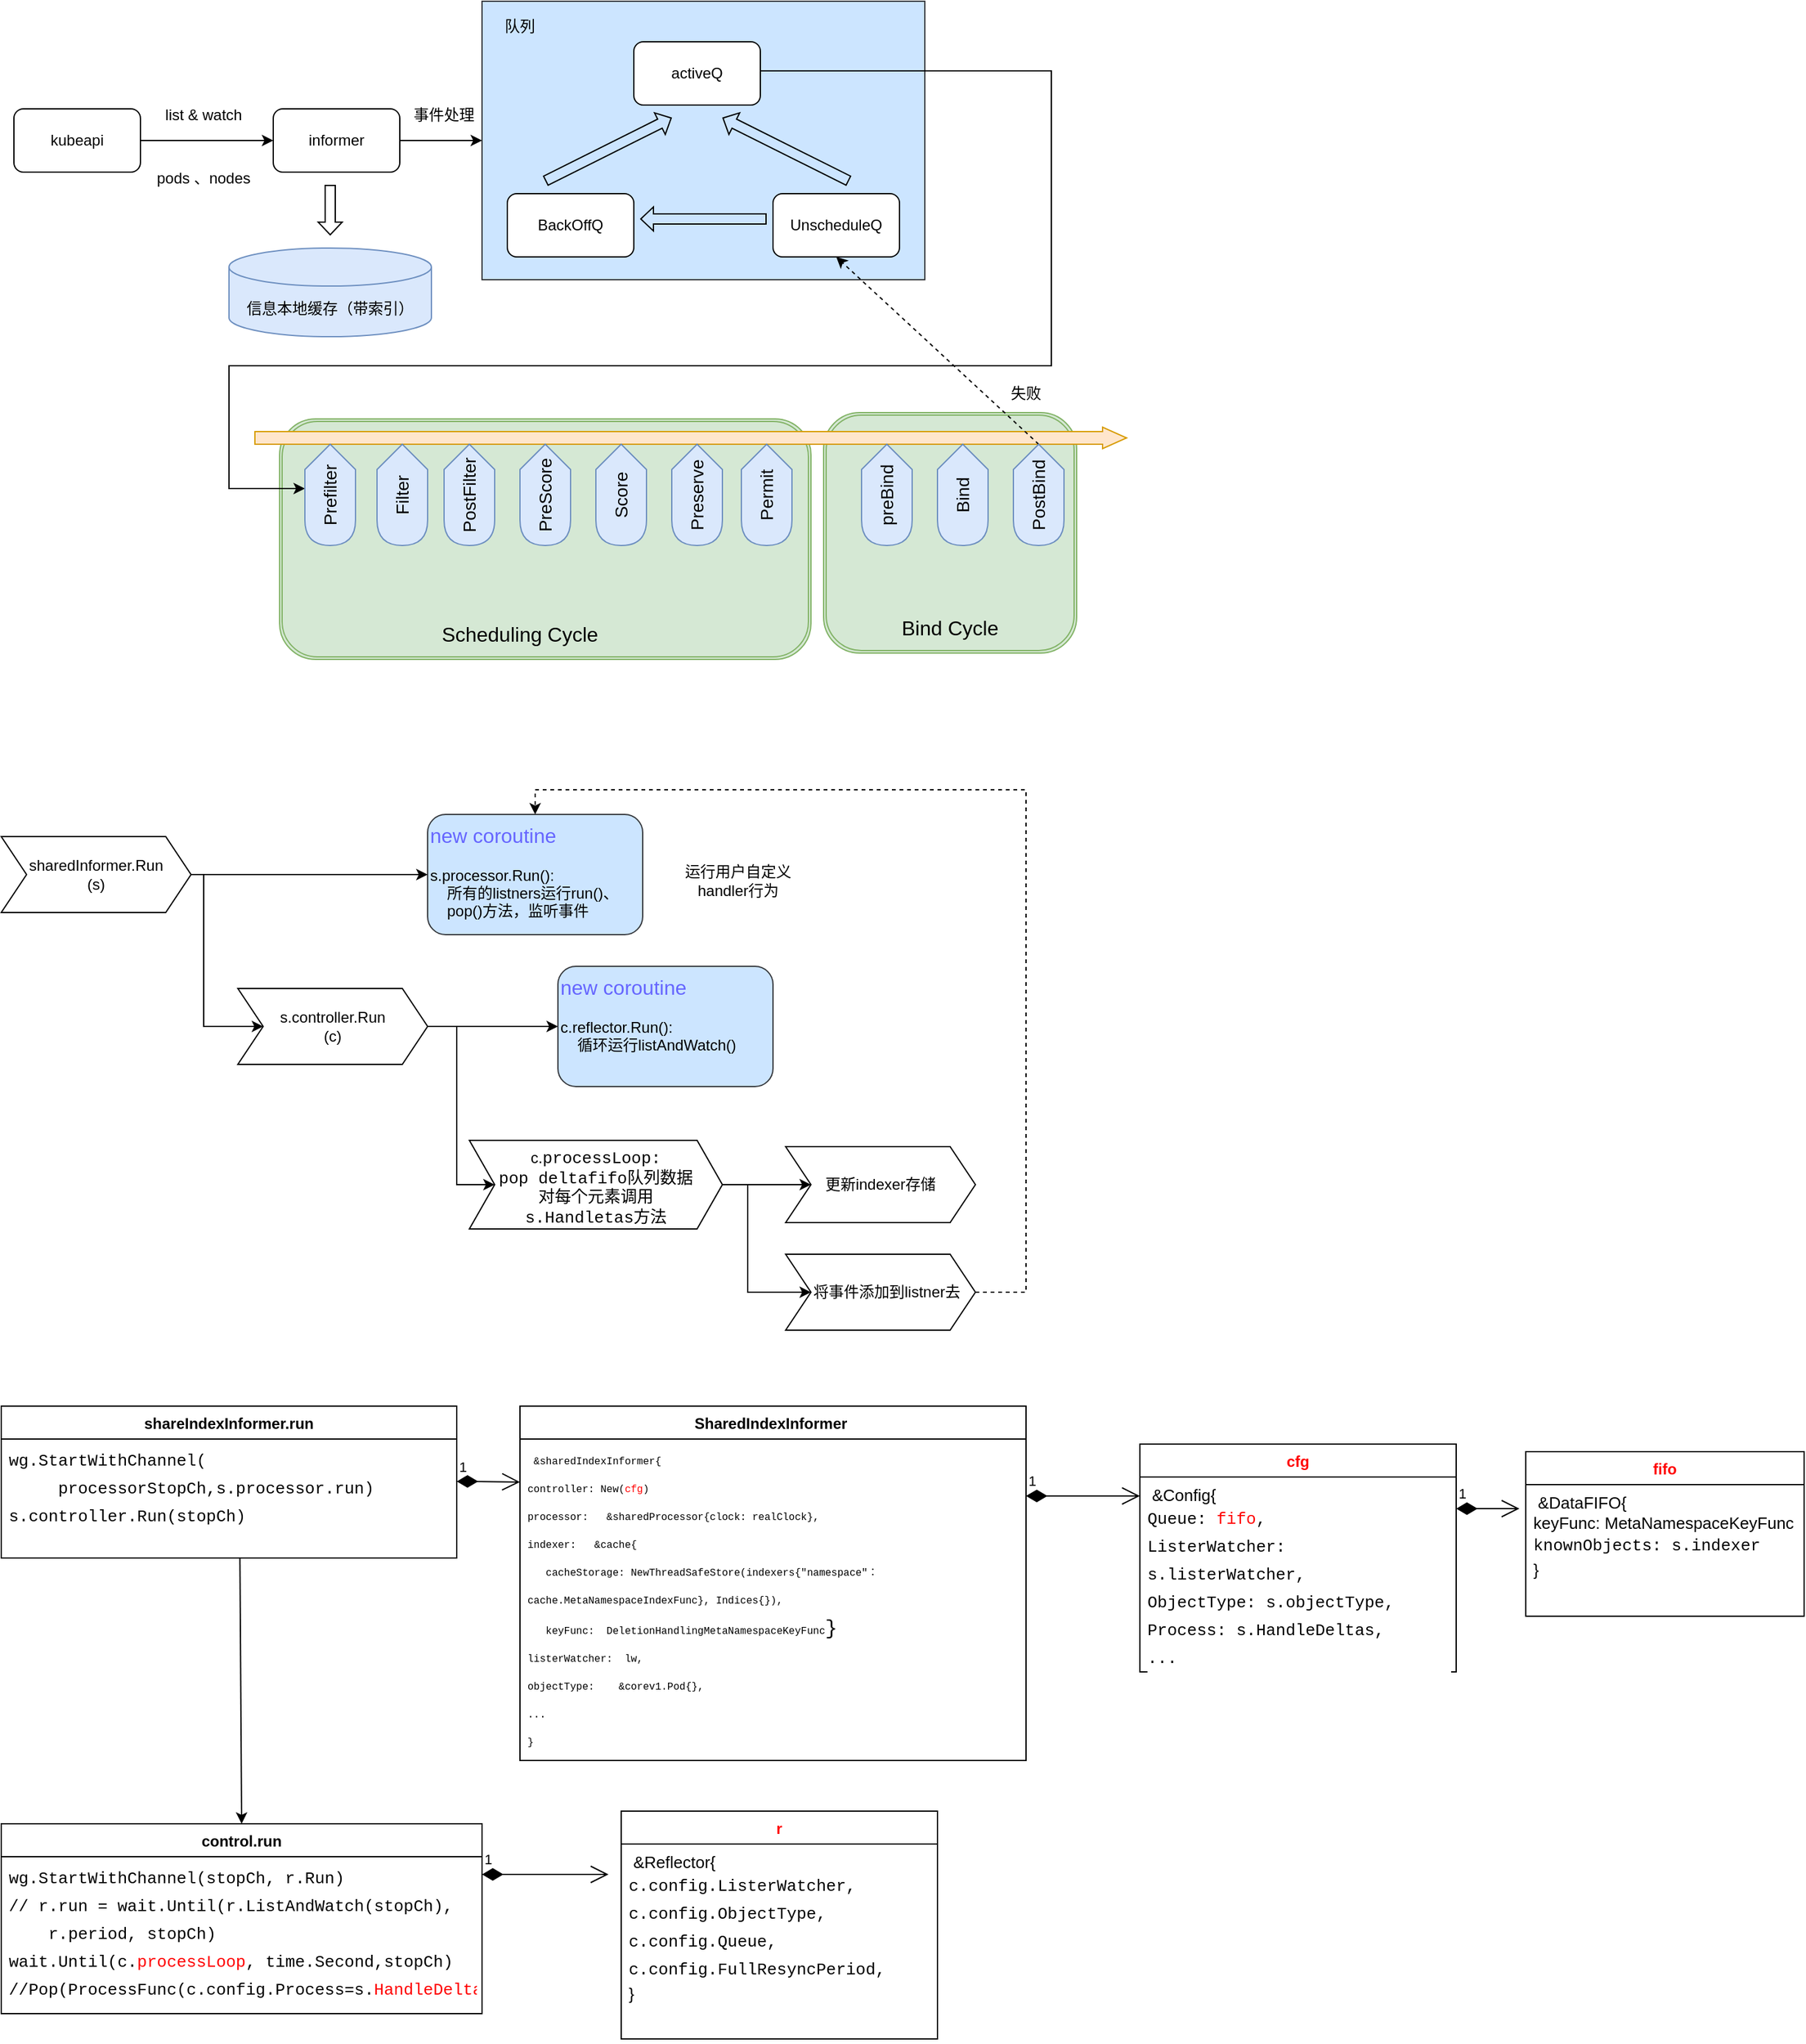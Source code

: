 <mxfile version="21.7.1" type="github">
  <diagram name="第 1 页" id="sr_0SVojqCV2WV_hFCie">
    <mxGraphModel dx="2213" dy="-1579" grid="1" gridSize="10" guides="1" tooltips="1" connect="1" arrows="1" fold="1" page="1" pageScale="1" pageWidth="827" pageHeight="1169" math="0" shadow="0">
      <root>
        <mxCell id="0" />
        <mxCell id="1" parent="0" />
        <mxCell id="bBLHIswbANu0cZDu5vWD-185" value="" style="shape=ext;double=1;rounded=1;whiteSpace=wrap;html=1;fillColor=#d5e8d4;strokeColor=#82b366;" parent="1" vertex="1">
          <mxGeometry x="-60" y="2695" width="200" height="190" as="geometry" />
        </mxCell>
        <mxCell id="bBLHIswbANu0cZDu5vWD-183" value="" style="shape=ext;double=1;rounded=1;whiteSpace=wrap;html=1;fillColor=#d5e8d4;strokeColor=#82b366;" parent="1" vertex="1">
          <mxGeometry x="-490" y="2700" width="420" height="190" as="geometry" />
        </mxCell>
        <mxCell id="bBLHIswbANu0cZDu5vWD-119" value="" style="rounded=0;whiteSpace=wrap;html=1;fillColor=#cce5ff;strokeColor=#36393d;" parent="1" vertex="1">
          <mxGeometry x="-330" y="2370" width="350" height="220" as="geometry" />
        </mxCell>
        <mxCell id="bBLHIswbANu0cZDu5vWD-120" style="edgeStyle=orthogonalEdgeStyle;rounded=0;orthogonalLoop=1;jettySize=auto;html=1;exitX=1;exitY=0.5;exitDx=0;exitDy=0;" parent="1" source="bBLHIswbANu0cZDu5vWD-127" edge="1">
          <mxGeometry relative="1" as="geometry">
            <mxPoint x="-175" y="2590" as="sourcePoint" />
            <mxPoint x="-470" y="2755" as="targetPoint" />
            <Array as="points">
              <mxPoint x="-110" y="2425" />
              <mxPoint x="120" y="2425" />
              <mxPoint x="120" y="2658" />
              <mxPoint x="-530" y="2658" />
              <mxPoint x="-530" y="2755" />
            </Array>
          </mxGeometry>
        </mxCell>
        <mxCell id="bBLHIswbANu0cZDu5vWD-121" style="edgeStyle=orthogonalEdgeStyle;rounded=0;orthogonalLoop=1;jettySize=auto;html=1;entryX=0;entryY=0.5;entryDx=0;entryDy=0;" parent="1" source="bBLHIswbANu0cZDu5vWD-122" target="bBLHIswbANu0cZDu5vWD-124" edge="1">
          <mxGeometry relative="1" as="geometry" />
        </mxCell>
        <mxCell id="bBLHIswbANu0cZDu5vWD-122" value="kubeapi" style="rounded=1;whiteSpace=wrap;html=1;" parent="1" vertex="1">
          <mxGeometry x="-700" y="2455" width="100" height="50" as="geometry" />
        </mxCell>
        <mxCell id="bBLHIswbANu0cZDu5vWD-123" style="edgeStyle=orthogonalEdgeStyle;rounded=0;orthogonalLoop=1;jettySize=auto;html=1;entryX=0;entryY=0.5;entryDx=0;entryDy=0;" parent="1" source="bBLHIswbANu0cZDu5vWD-124" target="bBLHIswbANu0cZDu5vWD-119" edge="1">
          <mxGeometry relative="1" as="geometry" />
        </mxCell>
        <mxCell id="bBLHIswbANu0cZDu5vWD-124" value="informer" style="rounded=1;whiteSpace=wrap;html=1;" parent="1" vertex="1">
          <mxGeometry x="-495" y="2455" width="100" height="50" as="geometry" />
        </mxCell>
        <mxCell id="bBLHIswbANu0cZDu5vWD-125" value="list &amp;amp; watch" style="text;html=1;strokeColor=none;fillColor=none;align=center;verticalAlign=middle;whiteSpace=wrap;rounded=0;" parent="1" vertex="1">
          <mxGeometry x="-590" y="2445" width="80" height="30" as="geometry" />
        </mxCell>
        <mxCell id="bBLHIswbANu0cZDu5vWD-126" value="pods 、nodes" style="text;html=1;strokeColor=none;fillColor=none;align=center;verticalAlign=middle;whiteSpace=wrap;rounded=0;" parent="1" vertex="1">
          <mxGeometry x="-590" y="2495" width="80" height="30" as="geometry" />
        </mxCell>
        <mxCell id="bBLHIswbANu0cZDu5vWD-127" value="activeQ" style="rounded=1;whiteSpace=wrap;html=1;" parent="1" vertex="1">
          <mxGeometry x="-210" y="2402" width="100" height="50" as="geometry" />
        </mxCell>
        <mxCell id="bBLHIswbANu0cZDu5vWD-128" value="BackOffQ" style="rounded=1;whiteSpace=wrap;html=1;" parent="1" vertex="1">
          <mxGeometry x="-310" y="2522" width="100" height="50" as="geometry" />
        </mxCell>
        <mxCell id="bBLHIswbANu0cZDu5vWD-129" value="UnscheduleQ" style="rounded=1;whiteSpace=wrap;html=1;" parent="1" vertex="1">
          <mxGeometry x="-100" y="2522" width="100" height="50" as="geometry" />
        </mxCell>
        <mxCell id="bBLHIswbANu0cZDu5vWD-130" value="" style="shape=flexArrow;endArrow=classic;html=1;rounded=0;strokeWidth=1;endSize=3;startSize=3;width=8;endWidth=10;" parent="1" edge="1">
          <mxGeometry width="50" height="50" relative="1" as="geometry">
            <mxPoint x="-105" y="2542" as="sourcePoint" />
            <mxPoint x="-205" y="2542" as="targetPoint" />
          </mxGeometry>
        </mxCell>
        <mxCell id="bBLHIswbANu0cZDu5vWD-131" value="" style="shape=flexArrow;endArrow=classic;html=1;rounded=0;strokeWidth=1;endSize=3;startSize=3;width=8;endWidth=10;" parent="1" edge="1">
          <mxGeometry width="50" height="50" relative="1" as="geometry">
            <mxPoint x="-40" y="2512" as="sourcePoint" />
            <mxPoint x="-140" y="2462" as="targetPoint" />
          </mxGeometry>
        </mxCell>
        <mxCell id="bBLHIswbANu0cZDu5vWD-132" value="" style="shape=flexArrow;endArrow=classic;html=1;rounded=0;strokeWidth=1;endSize=3;startSize=3;width=8;endWidth=10;" parent="1" edge="1">
          <mxGeometry width="50" height="50" relative="1" as="geometry">
            <mxPoint x="-280" y="2512" as="sourcePoint" />
            <mxPoint x="-180" y="2462" as="targetPoint" />
          </mxGeometry>
        </mxCell>
        <mxCell id="bBLHIswbANu0cZDu5vWD-158" value="" style="shape=flexArrow;endArrow=classic;html=1;rounded=0;endWidth=6;endSize=6;fillColor=#ffe6cc;strokeColor=#d79b00;" parent="1" edge="1">
          <mxGeometry width="50" height="50" relative="1" as="geometry">
            <mxPoint x="-510" y="2715" as="sourcePoint" />
            <mxPoint x="180" y="2715" as="targetPoint" />
          </mxGeometry>
        </mxCell>
        <mxCell id="bBLHIswbANu0cZDu5vWD-159" value="" style="endArrow=classic;html=1;rounded=0;entryX=0.5;entryY=1;entryDx=0;entryDy=0;dashed=1;" parent="1" target="bBLHIswbANu0cZDu5vWD-129" edge="1">
          <mxGeometry width="50" height="50" relative="1" as="geometry">
            <mxPoint x="110" y="2720" as="sourcePoint" />
            <mxPoint x="-240" y="2695" as="targetPoint" />
          </mxGeometry>
        </mxCell>
        <mxCell id="bBLHIswbANu0cZDu5vWD-160" value="失败" style="text;html=1;strokeColor=none;fillColor=none;align=center;verticalAlign=middle;whiteSpace=wrap;rounded=0;" parent="1" vertex="1">
          <mxGeometry x="60.0" y="2665" width="80" height="30" as="geometry" />
        </mxCell>
        <mxCell id="bBLHIswbANu0cZDu5vWD-161" value="信息本地缓存（带索引）" style="shape=cylinder3;whiteSpace=wrap;html=1;boundedLbl=1;backgroundOutline=1;size=15;fillColor=#dae8fc;strokeColor=#6c8ebf;" parent="1" vertex="1">
          <mxGeometry x="-530" y="2565" width="160" height="70" as="geometry" />
        </mxCell>
        <mxCell id="bBLHIswbANu0cZDu5vWD-162" value="" style="shape=flexArrow;endArrow=classic;html=1;rounded=0;strokeWidth=1;endSize=3;startSize=3;width=8;endWidth=10;" parent="1" edge="1">
          <mxGeometry width="50" height="50" relative="1" as="geometry">
            <mxPoint x="-450" y="2515" as="sourcePoint" />
            <mxPoint x="-450" y="2555" as="targetPoint" />
          </mxGeometry>
        </mxCell>
        <mxCell id="bBLHIswbANu0cZDu5vWD-163" value="队列" style="text;html=1;strokeColor=none;fillColor=none;align=center;verticalAlign=middle;whiteSpace=wrap;rounded=0;" parent="1" vertex="1">
          <mxGeometry x="-340" y="2375" width="80" height="30" as="geometry" />
        </mxCell>
        <mxCell id="bBLHIswbANu0cZDu5vWD-164" value="事件处理" style="text;html=1;strokeColor=none;fillColor=none;align=center;verticalAlign=middle;whiteSpace=wrap;rounded=0;" parent="1" vertex="1">
          <mxGeometry x="-400" y="2445" width="80" height="30" as="geometry" />
        </mxCell>
        <mxCell id="bBLHIswbANu0cZDu5vWD-172" value="Prefilter" style="shape=display;whiteSpace=wrap;html=1;direction=south;labelPosition=center;verticalLabelPosition=middle;align=center;verticalAlign=middle;horizontal=0;textDirection=rtl;fillColor=#dae8fc;strokeColor=#6c8ebf;fontSize=14;" parent="1" vertex="1">
          <mxGeometry x="-470" y="2720" width="40" height="80" as="geometry" />
        </mxCell>
        <mxCell id="bBLHIswbANu0cZDu5vWD-174" value="&lt;font style=&quot;font-size: 14px;&quot;&gt;Filter&lt;/font&gt;" style="shape=display;whiteSpace=wrap;html=1;direction=south;labelPosition=center;verticalLabelPosition=middle;align=center;verticalAlign=middle;horizontal=0;textDirection=rtl;fillColor=#dae8fc;strokeColor=#6c8ebf;" parent="1" vertex="1">
          <mxGeometry x="-413" y="2720" width="40" height="80" as="geometry" />
        </mxCell>
        <mxCell id="bBLHIswbANu0cZDu5vWD-175" value="&lt;font style=&quot;font-size: 14px;&quot;&gt;PostFilter&lt;/font&gt;" style="shape=display;whiteSpace=wrap;html=1;direction=south;labelPosition=center;verticalLabelPosition=middle;align=center;verticalAlign=middle;horizontal=0;textDirection=rtl;fillColor=#dae8fc;strokeColor=#6c8ebf;" parent="1" vertex="1">
          <mxGeometry x="-360" y="2720" width="40" height="80" as="geometry" />
        </mxCell>
        <mxCell id="bBLHIswbANu0cZDu5vWD-176" value="&lt;font style=&quot;font-size: 14px;&quot;&gt;PreScore&lt;/font&gt;" style="shape=display;whiteSpace=wrap;html=1;direction=south;labelPosition=center;verticalLabelPosition=middle;align=center;verticalAlign=middle;horizontal=0;textDirection=rtl;fillColor=#dae8fc;strokeColor=#6c8ebf;" parent="1" vertex="1">
          <mxGeometry x="-300" y="2720" width="40" height="80" as="geometry" />
        </mxCell>
        <mxCell id="bBLHIswbANu0cZDu5vWD-177" value="&lt;font style=&quot;font-size: 14px;&quot;&gt;Score&lt;/font&gt;" style="shape=display;whiteSpace=wrap;html=1;direction=south;labelPosition=center;verticalLabelPosition=middle;align=center;verticalAlign=middle;horizontal=0;textDirection=rtl;fillColor=#dae8fc;strokeColor=#6c8ebf;" parent="1" vertex="1">
          <mxGeometry x="-240" y="2720" width="40" height="80" as="geometry" />
        </mxCell>
        <mxCell id="bBLHIswbANu0cZDu5vWD-178" value="&lt;font style=&quot;font-size: 14px;&quot;&gt;Preserve&lt;/font&gt;" style="shape=display;whiteSpace=wrap;html=1;direction=south;labelPosition=center;verticalLabelPosition=middle;align=center;verticalAlign=middle;horizontal=0;textDirection=rtl;fillColor=#dae8fc;strokeColor=#6c8ebf;" parent="1" vertex="1">
          <mxGeometry x="-180" y="2720" width="40" height="80" as="geometry" />
        </mxCell>
        <mxCell id="bBLHIswbANu0cZDu5vWD-179" value="&lt;font style=&quot;font-size: 14px;&quot;&gt;Permit&lt;/font&gt;" style="shape=display;whiteSpace=wrap;html=1;direction=south;labelPosition=center;verticalLabelPosition=middle;align=center;verticalAlign=middle;horizontal=0;textDirection=rtl;fillColor=#dae8fc;strokeColor=#6c8ebf;" parent="1" vertex="1">
          <mxGeometry x="-125" y="2720" width="40" height="80" as="geometry" />
        </mxCell>
        <mxCell id="bBLHIswbANu0cZDu5vWD-180" value="&lt;font style=&quot;font-size: 14px;&quot;&gt;preBind&lt;/font&gt;" style="shape=display;whiteSpace=wrap;html=1;direction=south;labelPosition=center;verticalLabelPosition=middle;align=center;verticalAlign=middle;horizontal=0;textDirection=rtl;fillColor=#dae8fc;strokeColor=#6c8ebf;" parent="1" vertex="1">
          <mxGeometry x="-30" y="2720" width="40" height="80" as="geometry" />
        </mxCell>
        <mxCell id="bBLHIswbANu0cZDu5vWD-181" value="&lt;font style=&quot;font-size: 14px;&quot;&gt;Bind&lt;br&gt;&lt;/font&gt;" style="shape=display;whiteSpace=wrap;html=1;direction=south;labelPosition=center;verticalLabelPosition=middle;align=center;verticalAlign=middle;horizontal=0;textDirection=rtl;fillColor=#dae8fc;strokeColor=#6c8ebf;" parent="1" vertex="1">
          <mxGeometry x="30" y="2720" width="40" height="80" as="geometry" />
        </mxCell>
        <mxCell id="bBLHIswbANu0cZDu5vWD-182" value="&lt;font style=&quot;font-size: 14px;&quot;&gt;PostBind&lt;br&gt;&lt;/font&gt;" style="shape=display;whiteSpace=wrap;html=1;direction=south;labelPosition=center;verticalLabelPosition=middle;align=center;verticalAlign=middle;horizontal=0;textDirection=rtl;fillColor=#dae8fc;strokeColor=#6c8ebf;" parent="1" vertex="1">
          <mxGeometry x="90" y="2720" width="40" height="80" as="geometry" />
        </mxCell>
        <mxCell id="bBLHIswbANu0cZDu5vWD-184" value="Scheduling Cycle" style="text;html=1;strokeColor=none;fillColor=none;align=center;verticalAlign=middle;whiteSpace=wrap;rounded=0;fontSize=16;" parent="1" vertex="1">
          <mxGeometry x="-370" y="2855" width="140" height="30" as="geometry" />
        </mxCell>
        <mxCell id="bBLHIswbANu0cZDu5vWD-186" value="Bind Cycle" style="text;html=1;strokeColor=none;fillColor=none;align=center;verticalAlign=middle;whiteSpace=wrap;rounded=0;fontSize=16;" parent="1" vertex="1">
          <mxGeometry x="-30" y="2850" width="140" height="30" as="geometry" />
        </mxCell>
        <mxCell id="bBLHIswbANu0cZDu5vWD-187" value="&lt;font color=&quot;#6666ff&quot; style=&quot;font-size: 16px;&quot;&gt;new coroutine&lt;/font&gt;&lt;br&gt;&lt;br&gt;s.processor.Run():&lt;br&gt;&lt;span style=&quot;&quot;&gt;&lt;span style=&quot;white-space: pre;&quot;&gt;&amp;nbsp;&amp;nbsp;&amp;nbsp;&amp;nbsp;&lt;/span&gt;&lt;/span&gt;所有的listners运行run()、&lt;br&gt;&lt;span style=&quot;&quot;&gt;&lt;span style=&quot;white-space: pre;&quot;&gt;&amp;nbsp;&amp;nbsp;&amp;nbsp;&amp;nbsp;&lt;/span&gt;&lt;/span&gt;pop()方法，监听事件" style="rounded=1;whiteSpace=wrap;html=1;align=left;verticalAlign=top;fillColor=#cce5ff;strokeColor=#36393d;" parent="1" vertex="1">
          <mxGeometry x="-373" y="3012.5" width="170" height="95" as="geometry" />
        </mxCell>
        <mxCell id="bBLHIswbANu0cZDu5vWD-191" style="edgeStyle=orthogonalEdgeStyle;rounded=0;orthogonalLoop=1;jettySize=auto;html=1;entryX=0;entryY=0.5;entryDx=0;entryDy=0;" parent="1" source="bBLHIswbANu0cZDu5vWD-189" target="bBLHIswbANu0cZDu5vWD-187" edge="1">
          <mxGeometry relative="1" as="geometry" />
        </mxCell>
        <mxCell id="bBLHIswbANu0cZDu5vWD-192" style="edgeStyle=orthogonalEdgeStyle;rounded=0;orthogonalLoop=1;jettySize=auto;html=1;entryX=0;entryY=0.5;entryDx=0;entryDy=0;" parent="1" source="bBLHIswbANu0cZDu5vWD-189" target="bBLHIswbANu0cZDu5vWD-190" edge="1">
          <mxGeometry relative="1" as="geometry">
            <Array as="points">
              <mxPoint x="-550" y="3060" />
              <mxPoint x="-550" y="3180" />
            </Array>
          </mxGeometry>
        </mxCell>
        <mxCell id="bBLHIswbANu0cZDu5vWD-189" value="sharedInformer.Run&lt;br style=&quot;border-color: var(--border-color);&quot;&gt;(s)" style="shape=step;perimeter=stepPerimeter;whiteSpace=wrap;html=1;fixedSize=1;" parent="1" vertex="1">
          <mxGeometry x="-710" y="3030" width="150" height="60" as="geometry" />
        </mxCell>
        <mxCell id="bBLHIswbANu0cZDu5vWD-194" style="edgeStyle=orthogonalEdgeStyle;rounded=0;orthogonalLoop=1;jettySize=auto;html=1;" parent="1" source="bBLHIswbANu0cZDu5vWD-190" target="bBLHIswbANu0cZDu5vWD-193" edge="1">
          <mxGeometry relative="1" as="geometry" />
        </mxCell>
        <mxCell id="bBLHIswbANu0cZDu5vWD-199" style="edgeStyle=orthogonalEdgeStyle;rounded=0;orthogonalLoop=1;jettySize=auto;html=1;entryX=0;entryY=0.5;entryDx=0;entryDy=0;" parent="1" source="bBLHIswbANu0cZDu5vWD-190" target="bBLHIswbANu0cZDu5vWD-198" edge="1">
          <mxGeometry relative="1" as="geometry">
            <Array as="points">
              <mxPoint x="-350" y="3180" />
              <mxPoint x="-350" y="3305" />
            </Array>
          </mxGeometry>
        </mxCell>
        <mxCell id="bBLHIswbANu0cZDu5vWD-190" value="s.controller.Run&lt;br style=&quot;border-color: var(--border-color);&quot;&gt;(c)" style="shape=step;perimeter=stepPerimeter;whiteSpace=wrap;html=1;fixedSize=1;" parent="1" vertex="1">
          <mxGeometry x="-523" y="3150" width="150" height="60" as="geometry" />
        </mxCell>
        <mxCell id="bBLHIswbANu0cZDu5vWD-193" value="&lt;font color=&quot;#6666ff&quot; style=&quot;font-size: 16px;&quot;&gt;new coroutine&lt;/font&gt;&lt;br&gt;&lt;br&gt;c.reflector.Run():&lt;br&gt;&lt;span style=&quot;&quot;&gt;&lt;span style=&quot;white-space: pre;&quot;&gt;&amp;nbsp;&amp;nbsp;&amp;nbsp;&amp;nbsp;循环运行listAndWatch()&lt;/span&gt;&lt;/span&gt;" style="rounded=1;whiteSpace=wrap;html=1;align=left;verticalAlign=top;fillColor=#cce5ff;strokeColor=#36393d;" parent="1" vertex="1">
          <mxGeometry x="-270" y="3132.5" width="170" height="95" as="geometry" />
        </mxCell>
        <mxCell id="bBLHIswbANu0cZDu5vWD-202" style="edgeStyle=orthogonalEdgeStyle;rounded=0;orthogonalLoop=1;jettySize=auto;html=1;exitX=1;exitY=0.5;exitDx=0;exitDy=0;entryX=0;entryY=0.5;entryDx=0;entryDy=0;" parent="1" source="bBLHIswbANu0cZDu5vWD-198" target="bBLHIswbANu0cZDu5vWD-200" edge="1">
          <mxGeometry relative="1" as="geometry" />
        </mxCell>
        <mxCell id="bBLHIswbANu0cZDu5vWD-203" style="edgeStyle=orthogonalEdgeStyle;rounded=0;orthogonalLoop=1;jettySize=auto;html=1;entryX=0;entryY=0.5;entryDx=0;entryDy=0;" parent="1" source="bBLHIswbANu0cZDu5vWD-198" target="bBLHIswbANu0cZDu5vWD-201" edge="1">
          <mxGeometry relative="1" as="geometry">
            <Array as="points">
              <mxPoint x="-120" y="3305" />
              <mxPoint x="-120" y="3390" />
            </Array>
          </mxGeometry>
        </mxCell>
        <mxCell id="bBLHIswbANu0cZDu5vWD-198" value="&lt;div style=&quot;border-color: var(--border-color);&quot;&gt;c.&lt;font style=&quot;border-color: var(--border-color); font-family: Consolas, &amp;quot;Courier New&amp;quot;, monospace; font-size: 13px; background-color: rgb(255, 255, 255);&quot;&gt;processLoop:&lt;/font&gt;&lt;/div&gt;&lt;font style=&quot;border-color: var(--border-color); font-family: Consolas, &amp;quot;Courier New&amp;quot;, monospace; font-size: 13px; background-color: rgb(255, 255, 255);&quot;&gt;&lt;div style=&quot;&quot;&gt;pop deltafifo队列数据&lt;/div&gt;对每个元素调用&lt;br&gt;s.Handletas方法&lt;/font&gt;" style="shape=step;perimeter=stepPerimeter;whiteSpace=wrap;html=1;fixedSize=1;verticalAlign=top;align=center;" parent="1" vertex="1">
          <mxGeometry x="-340" y="3270" width="200" height="70" as="geometry" />
        </mxCell>
        <mxCell id="bBLHIswbANu0cZDu5vWD-200" value="更新indexer存储" style="shape=step;perimeter=stepPerimeter;whiteSpace=wrap;html=1;fixedSize=1;" parent="1" vertex="1">
          <mxGeometry x="-90" y="3275" width="150" height="60" as="geometry" />
        </mxCell>
        <mxCell id="bBLHIswbANu0cZDu5vWD-204" style="edgeStyle=orthogonalEdgeStyle;rounded=0;orthogonalLoop=1;jettySize=auto;html=1;entryX=0.5;entryY=0;entryDx=0;entryDy=0;dashed=1;" parent="1" source="bBLHIswbANu0cZDu5vWD-201" target="bBLHIswbANu0cZDu5vWD-187" edge="1">
          <mxGeometry relative="1" as="geometry">
            <Array as="points">
              <mxPoint x="100" y="3390" />
              <mxPoint x="100" y="2993" />
              <mxPoint x="-288" y="2993" />
            </Array>
          </mxGeometry>
        </mxCell>
        <mxCell id="bBLHIswbANu0cZDu5vWD-201" value="&amp;nbsp; &amp;nbsp;将事件添加到listner去" style="shape=step;perimeter=stepPerimeter;whiteSpace=wrap;html=1;fixedSize=1;" parent="1" vertex="1">
          <mxGeometry x="-90" y="3360" width="150" height="60" as="geometry" />
        </mxCell>
        <mxCell id="bBLHIswbANu0cZDu5vWD-205" value="运行用户自定义handler行为" style="text;html=1;strokeColor=none;fillColor=none;align=center;verticalAlign=middle;whiteSpace=wrap;rounded=0;" parent="1" vertex="1">
          <mxGeometry x="-180" y="3050" width="105" height="30" as="geometry" />
        </mxCell>
        <mxCell id="bBLHIswbANu0cZDu5vWD-229" value="&lt;div data-lake_diagram_content_editor_data=&quot;true&quot;&gt;&lt;div style=&quot;text-align:left;&quot;&gt;&lt;div data-lake_diagram_content_editor_data=&quot;true&quot;&gt;SharedIndexInformer&amp;nbsp;&lt;br&gt;&lt;/div&gt;&lt;/div&gt;&lt;/div&gt;" style="swimlane;fontStyle=1;align=center;verticalAlign=top;childLayout=stackLayout;horizontal=1;startSize=26;horizontalStack=0;resizeParent=1;resizeParentMax=0;resizeLast=0;collapsible=1;marginBottom=0;whiteSpace=wrap;html=1;" parent="1" vertex="1">
          <mxGeometry x="-300" y="3480" width="400" height="280" as="geometry" />
        </mxCell>
        <mxCell id="bBLHIswbANu0cZDu5vWD-230" value="&lt;div data-lake_diagram_content_editor_data=&quot;true&quot; style=&quot;&quot;&gt;&lt;div style=&quot;text-align: center;&quot;&gt;&lt;div style=&quot;text-align: left;&quot;&gt;&lt;div data-lake_diagram_content_editor_data=&quot;true&quot; style=&quot;&quot;&gt;&lt;div style=&quot;text-align: center;&quot;&gt;&lt;div style=&quot;text-align: left;&quot;&gt;&lt;div style=&quot;&quot;&gt;&lt;div data-lake_diagram_content_editor_data=&quot;true&quot;&gt;&lt;div data-lake_diagram_content_editor_data=&quot;true&quot;&gt;&lt;div style=&quot;text-align:center;&quot;&gt;&lt;div style=&quot;text-align:left;&quot;&gt;&lt;div data-lake_diagram_content_editor_data=&quot;true&quot;&gt;&lt;div style=&quot;text-align:center;&quot;&gt;&lt;div style=&quot;text-align:left;&quot;&gt;&lt;div style=&quot;font-size: 15px;&quot; data-lake_diagram_content_editor_data=&quot;true&quot;&gt;&lt;div style=&quot;text-align:center;&quot;&gt;&lt;div style=&quot;text-align: left; font-size: 8px;&quot;&gt;&lt;div style=&quot;background-color: rgb(255, 255, 255); font-family: Consolas, &amp;quot;Courier New&amp;quot;, monospace; font-size: 8px; line-height: 22px;&quot;&gt;&lt;div style=&quot;font-size: 8px;&quot;&gt;&lt;div style=&quot;border-color: var(--border-color); font-size: 8px;&quot;&gt;&amp;nbsp;&amp;amp;sharedIndexInformer{&lt;br&gt;&lt;/div&gt;&lt;div style=&quot;border-color: var(--border-color); font-size: 8px;&quot;&gt;controller: New(&lt;font style=&quot;border-color: var(--border-color);&quot; color=&quot;#ff0000&quot;&gt;cfg&lt;/font&gt;)&lt;br style=&quot;border-color: var(--border-color);&quot;&gt;&lt;/div&gt;&lt;div style=&quot;border-color: var(--border-color); font-size: 8px;&quot;&gt;&lt;div style=&quot;font-size: 8px; line-height: 22px;&quot;&gt;&lt;div style=&quot;font-size: 8px;&quot;&gt;processor:&amp;nbsp; &amp;nbsp;&amp;amp;sharedProcessor{clock: realClock},&lt;/div&gt;&lt;div style=&quot;font-size: 8px;&quot;&gt;indexer:&amp;nbsp; &amp;nbsp;&amp;amp;cache{&lt;/div&gt;&lt;div style=&quot;font-size: 8px; line-height: 22px;&quot;&gt;&lt;div style=&quot;font-size: 8px;&quot;&gt;&amp;nbsp; &amp;nbsp;cacheStorage: NewThreadSafeStore(indexers{&quot;namespace&quot;：&amp;nbsp; &amp;nbsp; &amp;nbsp; &amp;nbsp; &amp;nbsp; &amp;nbsp; &amp;nbsp; &amp;nbsp; cache.MetaNamespaceIndexFunc}, Indices{}),&lt;/div&gt;&lt;div style=&quot;font-size: 8px;&quot;&gt;&amp;nbsp; &amp;nbsp;keyFunc:&amp;nbsp; DeletionHandlingMetaNamespaceKeyFunc&lt;span style=&quot;font-size: 16px;&quot;&gt;}&lt;/span&gt;&amp;nbsp;&lt;/div&gt;&lt;/div&gt;&lt;div style=&quot;font-size: 8px;&quot;&gt;listerWatcher:&amp;nbsp; lw,&lt;/div&gt;&lt;div style=&quot;font-size: 8px;&quot;&gt;objectType:&amp;nbsp; &amp;nbsp; &amp;amp;corev1.Pod{},&lt;/div&gt;&lt;div style=&quot;font-size: 8px;&quot;&gt;...&lt;/div&gt;&lt;div style=&quot;font-size: 8px;&quot;&gt;}&lt;/div&gt;&lt;/div&gt;&lt;/div&gt;&lt;/div&gt;&lt;/div&gt;&lt;/div&gt;&lt;div style=&quot;text-align:left;&quot;&gt;&lt;span style=&quot;font-size:12px;&quot;&gt;&lt;/span&gt;&lt;/div&gt;&lt;/div&gt;&lt;/div&gt;&lt;/div&gt;&lt;div style=&quot;text-align:left;&quot;&gt;&lt;span style=&quot;font-size:12px;&quot;&gt;&lt;/span&gt;&lt;/div&gt;&lt;/div&gt;&lt;/div&gt;&lt;/div&gt;&lt;/div&gt;&lt;/div&gt;&lt;/div&gt;&lt;/div&gt;&lt;ul style=&quot;font-size: 12px; border-color: var(--border-color);&quot;&gt;&lt;/ul&gt;&lt;/div&gt;&lt;div style=&quot;font-size: 13px; text-align: left;&quot;&gt;&lt;/div&gt;&lt;/div&gt;&lt;/div&gt;&lt;/div&gt;&lt;div style=&quot;font-size: 13px; text-align: left;&quot;&gt;&lt;/div&gt;&lt;/div&gt;&lt;/div&gt;" style="text;strokeColor=none;fillColor=none;align=left;verticalAlign=top;spacingLeft=4;spacingRight=4;overflow=hidden;rotatable=0;points=[[0,0.5],[1,0.5]];portConstraint=eastwest;whiteSpace=wrap;html=1;fontSize=13;" parent="bBLHIswbANu0cZDu5vWD-229" vertex="1">
          <mxGeometry y="26" width="400" height="254" as="geometry" />
        </mxCell>
        <mxCell id="bBLHIswbANu0cZDu5vWD-231" value="" style="line;strokeWidth=1;fillColor=none;align=left;verticalAlign=middle;spacingTop=-1;spacingLeft=3;spacingRight=3;rotatable=0;labelPosition=right;points=[];portConstraint=eastwest;strokeColor=inherit;" parent="bBLHIswbANu0cZDu5vWD-229" vertex="1">
          <mxGeometry y="280" width="400" as="geometry" />
        </mxCell>
        <mxCell id="bBLHIswbANu0cZDu5vWD-232" value="&lt;div data-lake_diagram_content_editor_data=&quot;true&quot;&gt;&lt;div style=&quot;text-align:left;&quot;&gt;&lt;div data-lake_diagram_content_editor_data=&quot;true&quot;&gt;&lt;font color=&quot;#ff0000&quot;&gt;fifo&lt;/font&gt;&lt;/div&gt;&lt;/div&gt;&lt;/div&gt;" style="swimlane;fontStyle=1;align=center;verticalAlign=top;childLayout=stackLayout;horizontal=1;startSize=26;horizontalStack=0;resizeParent=1;resizeParentMax=0;resizeLast=0;collapsible=1;marginBottom=0;whiteSpace=wrap;html=1;" parent="1" vertex="1">
          <mxGeometry x="495" y="3516" width="220" height="130" as="geometry" />
        </mxCell>
        <mxCell id="bBLHIswbANu0cZDu5vWD-233" value="&lt;div data-lake_diagram_content_editor_data=&quot;true&quot; style=&quot;&quot;&gt;&lt;div style=&quot;text-align: center;&quot;&gt;&lt;div style=&quot;text-align: left;&quot;&gt;&lt;div data-lake_diagram_content_editor_data=&quot;true&quot; style=&quot;&quot;&gt;&lt;div style=&quot;text-align: center;&quot;&gt;&lt;div style=&quot;text-align: left;&quot;&gt;&lt;div style=&quot;&quot;&gt;&lt;div data-lake_diagram_content_editor_data=&quot;true&quot;&gt;&lt;div data-lake_diagram_content_editor_data=&quot;true&quot;&gt;&lt;div style=&quot;text-align:center;&quot;&gt;&lt;div style=&quot;text-align:left;&quot;&gt;&lt;div data-lake_diagram_content_editor_data=&quot;true&quot;&gt;&lt;div style=&quot;text-align:center;&quot;&gt;&lt;div style=&quot;text-align:left;&quot;&gt;&amp;nbsp;&amp;amp;DataFIFO{&lt;/div&gt;&lt;div style=&quot;text-align:left;&quot;&gt;keyFunc:&amp;nbsp;&lt;span style=&quot;background-color: initial;&quot;&gt;MetaNamespaceKeyFunc&lt;/span&gt;&lt;/div&gt;&lt;div style=&quot;text-align:left;&quot;&gt;&lt;div style=&quot;background-color: rgb(255, 255, 255); font-family: Consolas, &amp;quot;Courier New&amp;quot;, monospace; line-height: 22px;&quot;&gt;&lt;font style=&quot;font-size: 13px;&quot;&gt;knownObjects: s.indexer&lt;/font&gt;&lt;/div&gt;&lt;/div&gt;&lt;div style=&quot;text-align:left;&quot;&gt;}&lt;/div&gt;&lt;div style=&quot;text-align:left;&quot;&gt;&lt;span style=&quot;font-size:12px;&quot;&gt;&lt;br&gt;&lt;/span&gt;&lt;/div&gt;&lt;div style=&quot;text-align:left;&quot;&gt;&lt;span style=&quot;font-size:12px;&quot;&gt;&lt;/span&gt;&lt;/div&gt;&lt;/div&gt;&lt;/div&gt;&lt;/div&gt;&lt;/div&gt;&lt;/div&gt;&lt;/div&gt;&lt;/div&gt;&lt;ul style=&quot;font-size: 12px; border-color: var(--border-color);&quot;&gt;&lt;/ul&gt;&lt;/div&gt;&lt;div style=&quot;font-size: 13px; text-align: left;&quot;&gt;&lt;/div&gt;&lt;/div&gt;&lt;/div&gt;&lt;/div&gt;&lt;div style=&quot;font-size: 13px; text-align: left;&quot;&gt;&lt;/div&gt;&lt;/div&gt;&lt;/div&gt;" style="text;strokeColor=none;fillColor=none;align=left;verticalAlign=top;spacingLeft=4;spacingRight=4;overflow=hidden;rotatable=0;points=[[0,0.5],[1,0.5]];portConstraint=eastwest;whiteSpace=wrap;html=1;fontSize=13;" parent="bBLHIswbANu0cZDu5vWD-232" vertex="1">
          <mxGeometry y="26" width="220" height="104" as="geometry" />
        </mxCell>
        <mxCell id="bBLHIswbANu0cZDu5vWD-234" value="" style="line;strokeWidth=1;fillColor=none;align=left;verticalAlign=middle;spacingTop=-1;spacingLeft=3;spacingRight=3;rotatable=0;labelPosition=right;points=[];portConstraint=eastwest;strokeColor=inherit;" parent="bBLHIswbANu0cZDu5vWD-232" vertex="1">
          <mxGeometry y="130" width="220" as="geometry" />
        </mxCell>
        <mxCell id="bBLHIswbANu0cZDu5vWD-235" value="&lt;div data-lake_diagram_content_editor_data=&quot;true&quot;&gt;&lt;div style=&quot;text-align:left;&quot;&gt;&lt;div data-lake_diagram_content_editor_data=&quot;true&quot;&gt;&lt;font color=&quot;#ff0000&quot;&gt;cfg&lt;/font&gt;&lt;/div&gt;&lt;/div&gt;&lt;/div&gt;" style="swimlane;fontStyle=1;align=center;verticalAlign=top;childLayout=stackLayout;horizontal=1;startSize=26;horizontalStack=0;resizeParent=1;resizeParentMax=0;resizeLast=0;collapsible=1;marginBottom=0;whiteSpace=wrap;html=1;" parent="1" vertex="1">
          <mxGeometry x="190" y="3510" width="250" height="180" as="geometry" />
        </mxCell>
        <mxCell id="bBLHIswbANu0cZDu5vWD-236" value="&lt;div data-lake_diagram_content_editor_data=&quot;true&quot; style=&quot;&quot;&gt;&lt;div style=&quot;text-align: center;&quot;&gt;&lt;div style=&quot;text-align: left;&quot;&gt;&lt;div data-lake_diagram_content_editor_data=&quot;true&quot; style=&quot;&quot;&gt;&lt;div style=&quot;text-align: center;&quot;&gt;&lt;div style=&quot;text-align: left;&quot;&gt;&lt;div style=&quot;&quot;&gt;&lt;div data-lake_diagram_content_editor_data=&quot;true&quot;&gt;&lt;div data-lake_diagram_content_editor_data=&quot;true&quot;&gt;&lt;div style=&quot;text-align:center;&quot;&gt;&lt;div style=&quot;text-align:left;&quot;&gt;&lt;div data-lake_diagram_content_editor_data=&quot;true&quot;&gt;&lt;div style=&quot;text-align:center;&quot;&gt;&lt;div style=&quot;text-align:left;&quot;&gt;&amp;nbsp;&amp;amp;Config{&lt;/div&gt;&lt;div style=&quot;text-align:left;&quot;&gt;&lt;div style=&quot;background-color: rgb(255, 255, 255); font-family: Consolas, &amp;quot;Courier New&amp;quot;, monospace; line-height: 22px;&quot;&gt;Queue:            &lt;font color=&quot;#ff0000&quot;&gt;fifo&lt;/font&gt;,&lt;br&gt;ListerWatcher:    s.listerWatcher,&lt;br&gt;ObjectType:       s.objectType,&lt;/div&gt;&lt;div style=&quot;background-color: rgb(255, 255, 255); font-family: Consolas, &amp;quot;Courier New&amp;quot;, monospace; line-height: 22px;&quot;&gt;Process: s.HandleDeltas,&lt;br&gt;&lt;/div&gt;&lt;div style=&quot;background-color: rgb(255, 255, 255); font-family: Consolas, &amp;quot;Courier New&amp;quot;, monospace; line-height: 22px;&quot;&gt;...&lt;/div&gt;&lt;/div&gt;&lt;div style=&quot;text-align:left;&quot;&gt;}&lt;/div&gt;&lt;div style=&quot;text-align:left;&quot;&gt;&lt;span style=&quot;&quot;&gt;&lt;br&gt;&lt;/span&gt;&lt;/div&gt;&lt;div style=&quot;text-align:left;&quot;&gt;&lt;span style=&quot;font-size:12px;&quot;&gt;&lt;/span&gt;&lt;/div&gt;&lt;/div&gt;&lt;/div&gt;&lt;/div&gt;&lt;/div&gt;&lt;/div&gt;&lt;/div&gt;&lt;/div&gt;&lt;ul style=&quot;font-size: 12px; border-color: var(--border-color);&quot;&gt;&lt;/ul&gt;&lt;/div&gt;&lt;div style=&quot;font-size: 13px; text-align: left;&quot;&gt;&lt;/div&gt;&lt;/div&gt;&lt;/div&gt;&lt;/div&gt;&lt;div style=&quot;font-size: 13px; text-align: left;&quot;&gt;&lt;/div&gt;&lt;/div&gt;&lt;/div&gt;" style="text;strokeColor=none;fillColor=none;align=left;verticalAlign=top;spacingLeft=4;spacingRight=4;overflow=hidden;rotatable=0;points=[[0,0.5],[1,0.5]];portConstraint=eastwest;whiteSpace=wrap;html=1;fontSize=13;" parent="bBLHIswbANu0cZDu5vWD-235" vertex="1">
          <mxGeometry y="26" width="250" height="154" as="geometry" />
        </mxCell>
        <mxCell id="bBLHIswbANu0cZDu5vWD-237" value="" style="line;strokeWidth=1;fillColor=none;align=left;verticalAlign=middle;spacingTop=-1;spacingLeft=3;spacingRight=3;rotatable=0;labelPosition=right;points=[];portConstraint=eastwest;strokeColor=inherit;" parent="bBLHIswbANu0cZDu5vWD-235" vertex="1">
          <mxGeometry y="180" width="250" as="geometry" />
        </mxCell>
        <mxCell id="bBLHIswbANu0cZDu5vWD-238" value="1" style="endArrow=open;html=1;endSize=12;startArrow=diamondThin;startSize=14;startFill=1;edgeStyle=orthogonalEdgeStyle;align=left;verticalAlign=bottom;rounded=0;" parent="1" edge="1">
          <mxGeometry x="-1" y="3" relative="1" as="geometry">
            <mxPoint x="440" y="3561" as="sourcePoint" />
            <mxPoint x="490" y="3561" as="targetPoint" />
          </mxGeometry>
        </mxCell>
        <mxCell id="bBLHIswbANu0cZDu5vWD-239" value="1" style="endArrow=open;html=1;endSize=12;startArrow=diamondThin;startSize=14;startFill=1;edgeStyle=orthogonalEdgeStyle;align=left;verticalAlign=bottom;rounded=0;exitX=1;exitY=0.177;exitDx=0;exitDy=0;exitPerimeter=0;" parent="1" source="bBLHIswbANu0cZDu5vWD-230" target="bBLHIswbANu0cZDu5vWD-236" edge="1">
          <mxGeometry x="-1" y="3" relative="1" as="geometry">
            <mxPoint x="100" y="3700" as="sourcePoint" />
            <mxPoint x="180" y="3550" as="targetPoint" />
            <Array as="points">
              <mxPoint x="180" y="3551" />
              <mxPoint x="180" y="3551" />
            </Array>
          </mxGeometry>
        </mxCell>
        <mxCell id="bBLHIswbANu0cZDu5vWD-240" value="&lt;div data-lake_diagram_content_editor_data=&quot;true&quot;&gt;&lt;div style=&quot;text-align:left;&quot;&gt;&lt;div data-lake_diagram_content_editor_data=&quot;true&quot;&gt;shareIndexInformer.run&lt;/div&gt;&lt;/div&gt;&lt;/div&gt;" style="swimlane;fontStyle=1;align=center;verticalAlign=top;childLayout=stackLayout;horizontal=1;startSize=26;horizontalStack=0;resizeParent=1;resizeParentMax=0;resizeLast=0;collapsible=1;marginBottom=0;whiteSpace=wrap;html=1;" parent="1" vertex="1">
          <mxGeometry x="-710" y="3480" width="360" height="120" as="geometry" />
        </mxCell>
        <mxCell id="bBLHIswbANu0cZDu5vWD-241" value="&lt;div data-lake_diagram_content_editor_data=&quot;true&quot; style=&quot;&quot;&gt;&lt;div style=&quot;text-align: center;&quot;&gt;&lt;div style=&quot;text-align: left;&quot;&gt;&lt;div data-lake_diagram_content_editor_data=&quot;true&quot; style=&quot;&quot;&gt;&lt;div style=&quot;text-align: center;&quot;&gt;&lt;div style=&quot;text-align: left;&quot;&gt;&lt;div style=&quot;&quot;&gt;&lt;div data-lake_diagram_content_editor_data=&quot;true&quot;&gt;&lt;div data-lake_diagram_content_editor_data=&quot;true&quot;&gt;&lt;div style=&quot;text-align:center;&quot;&gt;&lt;div style=&quot;text-align:left;&quot;&gt;&lt;div data-lake_diagram_content_editor_data=&quot;true&quot;&gt;&lt;div style=&quot;text-align:center;&quot;&gt;&lt;div style=&quot;text-align:left;&quot;&gt;&lt;div style=&quot;background-color: rgb(255, 255, 255); font-family: Consolas, &amp;quot;Courier New&amp;quot;, monospace; line-height: 22px;&quot;&gt;&lt;div style=&quot;line-height: 22px;&quot;&gt;wg.StartWithChannel(&lt;/div&gt;&lt;div style=&quot;line-height: 22px;&quot;&gt;&amp;nbsp; &amp;nbsp; &amp;nbsp;processorStopCh,s.processor.run)&lt;/div&gt;&lt;div style=&quot;line-height: 22px;&quot;&gt;s.controller.Run(stopCh)&lt;br&gt;&lt;/div&gt;&lt;/div&gt;&lt;/div&gt;&lt;div style=&quot;text-align:left;&quot;&gt;&lt;br&gt;&lt;/div&gt;&lt;div style=&quot;text-align:left;&quot;&gt;&lt;span style=&quot;font-size:12px;&quot;&gt;&lt;/span&gt;&lt;/div&gt;&lt;/div&gt;&lt;/div&gt;&lt;/div&gt;&lt;/div&gt;&lt;/div&gt;&lt;/div&gt;&lt;/div&gt;&lt;ul style=&quot;font-size: 12px; border-color: var(--border-color);&quot;&gt;&lt;/ul&gt;&lt;/div&gt;&lt;div style=&quot;font-size: 13px; text-align: left;&quot;&gt;&lt;/div&gt;&lt;/div&gt;&lt;/div&gt;&lt;/div&gt;&lt;div style=&quot;font-size: 13px; text-align: left;&quot;&gt;&lt;/div&gt;&lt;/div&gt;&lt;/div&gt;" style="text;strokeColor=none;fillColor=none;align=left;verticalAlign=top;spacingLeft=4;spacingRight=4;overflow=hidden;rotatable=0;points=[[0,0.5],[1,0.5]];portConstraint=eastwest;whiteSpace=wrap;html=1;fontSize=13;" parent="bBLHIswbANu0cZDu5vWD-240" vertex="1">
          <mxGeometry y="26" width="360" height="94" as="geometry" />
        </mxCell>
        <mxCell id="bBLHIswbANu0cZDu5vWD-242" value="" style="line;strokeWidth=1;fillColor=none;align=left;verticalAlign=middle;spacingTop=-1;spacingLeft=3;spacingRight=3;rotatable=0;labelPosition=right;points=[];portConstraint=eastwest;strokeColor=inherit;" parent="bBLHIswbANu0cZDu5vWD-240" vertex="1">
          <mxGeometry y="120" width="360" as="geometry" />
        </mxCell>
        <mxCell id="bBLHIswbANu0cZDu5vWD-243" value="&lt;div data-lake_diagram_content_editor_data=&quot;true&quot;&gt;&lt;div style=&quot;text-align:left;&quot;&gt;&lt;div data-lake_diagram_content_editor_data=&quot;true&quot;&gt;control.run&lt;/div&gt;&lt;/div&gt;&lt;/div&gt;" style="swimlane;fontStyle=1;align=center;verticalAlign=top;childLayout=stackLayout;horizontal=1;startSize=26;horizontalStack=0;resizeParent=1;resizeParentMax=0;resizeLast=0;collapsible=1;marginBottom=0;whiteSpace=wrap;html=1;" parent="1" vertex="1">
          <mxGeometry x="-710" y="3810" width="380" height="150" as="geometry" />
        </mxCell>
        <mxCell id="bBLHIswbANu0cZDu5vWD-244" value="&lt;div data-lake_diagram_content_editor_data=&quot;true&quot; style=&quot;&quot;&gt;&lt;div style=&quot;text-align: center;&quot;&gt;&lt;div style=&quot;text-align: left;&quot;&gt;&lt;div data-lake_diagram_content_editor_data=&quot;true&quot; style=&quot;&quot;&gt;&lt;div style=&quot;text-align: center;&quot;&gt;&lt;div style=&quot;text-align: left;&quot;&gt;&lt;div style=&quot;&quot;&gt;&lt;div data-lake_diagram_content_editor_data=&quot;true&quot;&gt;&lt;div data-lake_diagram_content_editor_data=&quot;true&quot;&gt;&lt;div style=&quot;text-align:center;&quot;&gt;&lt;div style=&quot;text-align:left;&quot;&gt;&lt;div data-lake_diagram_content_editor_data=&quot;true&quot;&gt;&lt;div style=&quot;text-align:center;&quot;&gt;&lt;div style=&quot;text-align:left;&quot;&gt;&lt;div style=&quot;background-color: rgb(255, 255, 255); font-family: Consolas, &amp;quot;Courier New&amp;quot;, monospace; font-size: 16px; line-height: 22px;&quot;&gt;&lt;div style=&quot;line-height: 22px; font-size: 13px;&quot;&gt;&lt;div style=&quot;line-height: 22px;&quot;&gt;&lt;div&gt;wg.StartWithChannel(stopCh, r.Run)&lt;/div&gt;&lt;div&gt;// r.run = wait.Until(r.ListAndWatch(stopCh),&amp;nbsp; &amp;nbsp; &amp;nbsp; &lt;span style=&quot;&quot;&gt;&lt;span style=&quot;white-space: pre;&quot;&gt;&amp;nbsp;&amp;nbsp;&amp;nbsp;&amp;nbsp;&lt;/span&gt;&lt;/span&gt;r.period, stopCh)&lt;/div&gt;&lt;div&gt;wait.Until(c.&lt;font color=&quot;#ff0000&quot;&gt;processLoop&lt;/font&gt;, time.Second,stopCh)&lt;/div&gt;&lt;div&gt;//Pop(ProcessFunc(c.config.Process=s.&lt;font color=&quot;#ff0000&quot;&gt;HandleDeltas&lt;/font&gt;)&lt;/div&gt;&lt;/div&gt;&lt;/div&gt;&lt;/div&gt;&lt;/div&gt;&lt;div style=&quot;text-align:left;&quot;&gt;&lt;span style=&quot;font-size:12px;&quot;&gt;&lt;/span&gt;&lt;/div&gt;&lt;/div&gt;&lt;/div&gt;&lt;/div&gt;&lt;/div&gt;&lt;/div&gt;&lt;/div&gt;&lt;/div&gt;&lt;ul style=&quot;font-size: 12px; border-color: var(--border-color);&quot;&gt;&lt;/ul&gt;&lt;/div&gt;&lt;div style=&quot;font-size: 13px; text-align: left;&quot;&gt;&lt;/div&gt;&lt;/div&gt;&lt;/div&gt;&lt;/div&gt;&lt;div style=&quot;font-size: 13px; text-align: left;&quot;&gt;&lt;/div&gt;&lt;/div&gt;&lt;/div&gt;" style="text;strokeColor=none;fillColor=none;align=left;verticalAlign=top;spacingLeft=4;spacingRight=4;overflow=hidden;rotatable=0;points=[[0,0.5],[1,0.5]];portConstraint=eastwest;whiteSpace=wrap;html=1;fontSize=13;" parent="bBLHIswbANu0cZDu5vWD-243" vertex="1">
          <mxGeometry y="26" width="380" height="124" as="geometry" />
        </mxCell>
        <mxCell id="bBLHIswbANu0cZDu5vWD-245" value="" style="line;strokeWidth=1;fillColor=none;align=left;verticalAlign=middle;spacingTop=-1;spacingLeft=3;spacingRight=3;rotatable=0;labelPosition=right;points=[];portConstraint=eastwest;strokeColor=inherit;" parent="bBLHIswbANu0cZDu5vWD-243" vertex="1">
          <mxGeometry y="150" width="380" as="geometry" />
        </mxCell>
        <mxCell id="bBLHIswbANu0cZDu5vWD-246" value="1" style="endArrow=open;html=1;endSize=12;startArrow=diamondThin;startSize=14;startFill=1;edgeStyle=orthogonalEdgeStyle;align=left;verticalAlign=bottom;rounded=0;exitX=1;exitY=0.177;exitDx=0;exitDy=0;exitPerimeter=0;" parent="1" edge="1">
          <mxGeometry x="-1" y="3" relative="1" as="geometry">
            <mxPoint x="-350" y="3539.5" as="sourcePoint" />
            <mxPoint x="-300" y="3540" as="targetPoint" />
            <Array as="points">
              <mxPoint x="-340" y="3540" />
              <mxPoint x="-340" y="3540" />
            </Array>
          </mxGeometry>
        </mxCell>
        <mxCell id="bBLHIswbANu0cZDu5vWD-247" value="" style="endArrow=classic;html=1;rounded=0;exitX=0.524;exitY=0;exitDx=0;exitDy=0;exitPerimeter=0;entryX=0.5;entryY=0;entryDx=0;entryDy=0;" parent="1" source="bBLHIswbANu0cZDu5vWD-242" target="bBLHIswbANu0cZDu5vWD-243" edge="1">
          <mxGeometry width="50" height="50" relative="1" as="geometry">
            <mxPoint x="-680" y="3520" as="sourcePoint" />
            <mxPoint x="-500" y="3810" as="targetPoint" />
          </mxGeometry>
        </mxCell>
        <mxCell id="bBLHIswbANu0cZDu5vWD-248" value="&lt;div data-lake_diagram_content_editor_data=&quot;true&quot;&gt;&lt;div style=&quot;text-align:left;&quot;&gt;&lt;div data-lake_diagram_content_editor_data=&quot;true&quot;&gt;&lt;font color=&quot;#ff0000&quot;&gt;r&lt;/font&gt;&lt;/div&gt;&lt;/div&gt;&lt;/div&gt;" style="swimlane;fontStyle=1;align=center;verticalAlign=top;childLayout=stackLayout;horizontal=1;startSize=26;horizontalStack=0;resizeParent=1;resizeParentMax=0;resizeLast=0;collapsible=1;marginBottom=0;whiteSpace=wrap;html=1;" parent="1" vertex="1">
          <mxGeometry x="-220" y="3800" width="250" height="180" as="geometry" />
        </mxCell>
        <mxCell id="bBLHIswbANu0cZDu5vWD-249" value="&lt;div data-lake_diagram_content_editor_data=&quot;true&quot; style=&quot;&quot;&gt;&lt;div style=&quot;text-align: center;&quot;&gt;&lt;div style=&quot;text-align: left;&quot;&gt;&lt;div data-lake_diagram_content_editor_data=&quot;true&quot; style=&quot;&quot;&gt;&lt;div style=&quot;text-align: center;&quot;&gt;&lt;div style=&quot;text-align: left;&quot;&gt;&lt;div style=&quot;&quot;&gt;&lt;div data-lake_diagram_content_editor_data=&quot;true&quot;&gt;&lt;div data-lake_diagram_content_editor_data=&quot;true&quot;&gt;&lt;div style=&quot;text-align:center;&quot;&gt;&lt;div style=&quot;text-align:left;&quot;&gt;&lt;div data-lake_diagram_content_editor_data=&quot;true&quot;&gt;&lt;div style=&quot;text-align:center;&quot;&gt;&lt;div style=&quot;text-align:left;&quot;&gt;&amp;nbsp;&amp;amp;Reflector{&lt;/div&gt;&lt;div style=&quot;text-align:left;&quot;&gt;&lt;div style=&quot;background-color: rgb(255, 255, 255); font-family: Consolas, &amp;quot;Courier New&amp;quot;, monospace; line-height: 22px;&quot;&gt;&lt;div style=&quot;line-height: 22px;&quot;&gt;&lt;div&gt;c.config.ListerWatcher,&lt;/div&gt;&lt;div&gt;c.config.ObjectType,&lt;/div&gt;&lt;div&gt;c.config.Queue,&lt;/div&gt;&lt;div&gt;c.config.FullResyncPeriod,&lt;/div&gt;&lt;/div&gt;&lt;/div&gt;&lt;/div&gt;&lt;div style=&quot;text-align:left;&quot;&gt;}&lt;/div&gt;&lt;div style=&quot;text-align:left;&quot;&gt;&lt;span style=&quot;&quot;&gt;&lt;br&gt;&lt;/span&gt;&lt;/div&gt;&lt;div style=&quot;text-align:left;&quot;&gt;&lt;span style=&quot;font-size:12px;&quot;&gt;&lt;/span&gt;&lt;/div&gt;&lt;/div&gt;&lt;/div&gt;&lt;/div&gt;&lt;/div&gt;&lt;/div&gt;&lt;/div&gt;&lt;/div&gt;&lt;ul style=&quot;font-size: 12px; border-color: var(--border-color);&quot;&gt;&lt;/ul&gt;&lt;/div&gt;&lt;div style=&quot;font-size: 13px; text-align: left;&quot;&gt;&lt;/div&gt;&lt;/div&gt;&lt;/div&gt;&lt;/div&gt;&lt;div style=&quot;font-size: 13px; text-align: left;&quot;&gt;&lt;/div&gt;&lt;/div&gt;&lt;/div&gt;" style="text;strokeColor=none;fillColor=none;align=left;verticalAlign=top;spacingLeft=4;spacingRight=4;overflow=hidden;rotatable=0;points=[[0,0.5],[1,0.5]];portConstraint=eastwest;whiteSpace=wrap;html=1;fontSize=13;" parent="bBLHIswbANu0cZDu5vWD-248" vertex="1">
          <mxGeometry y="26" width="250" height="154" as="geometry" />
        </mxCell>
        <mxCell id="bBLHIswbANu0cZDu5vWD-250" value="" style="line;strokeWidth=1;fillColor=none;align=left;verticalAlign=middle;spacingTop=-1;spacingLeft=3;spacingRight=3;rotatable=0;labelPosition=right;points=[];portConstraint=eastwest;strokeColor=inherit;" parent="bBLHIswbANu0cZDu5vWD-248" vertex="1">
          <mxGeometry y="180" width="250" as="geometry" />
        </mxCell>
        <mxCell id="bBLHIswbANu0cZDu5vWD-251" value="1" style="endArrow=open;html=1;endSize=12;startArrow=diamondThin;startSize=14;startFill=1;edgeStyle=orthogonalEdgeStyle;align=left;verticalAlign=bottom;rounded=0;" parent="1" edge="1">
          <mxGeometry x="-1" y="3" relative="1" as="geometry">
            <mxPoint x="-330" y="3850" as="sourcePoint" />
            <mxPoint x="-230" y="3850" as="targetPoint" />
          </mxGeometry>
        </mxCell>
      </root>
    </mxGraphModel>
  </diagram>
</mxfile>
